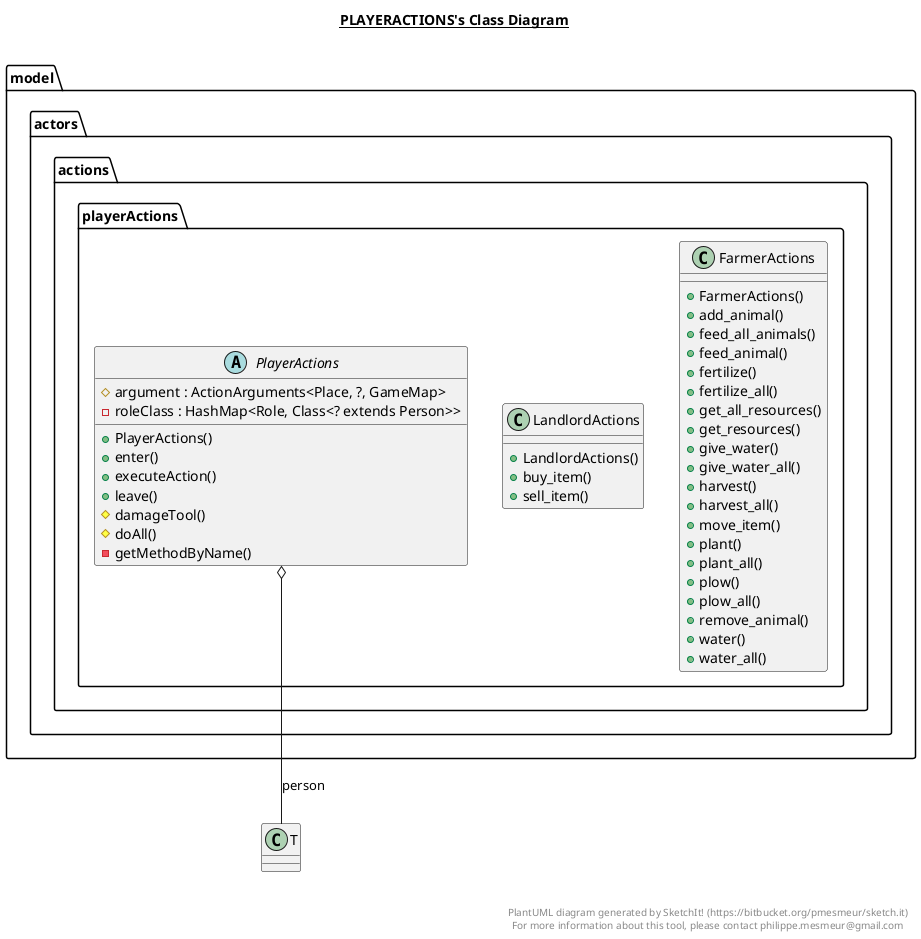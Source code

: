 @startuml

title __PLAYERACTIONS's Class Diagram__\n

  namespace model {
    namespace actors.actions {
      namespace playerActions {
        class model.actors.actions.playerActions.FarmerActions {
            + FarmerActions()
            + add_animal()
            + feed_all_animals()
            + feed_animal()
            + fertilize()
            + fertilize_all()
            + get_all_resources()
            + get_resources()
            + give_water()
            + give_water_all()
            + harvest()
            + harvest_all()
            + move_item()
            + plant()
            + plant_all()
            + plow()
            + plow_all()
            + remove_animal()
            + water()
            + water_all()
        }
      }
    }
  }
  

  namespace model {
    namespace actors.actions {
      namespace playerActions {
        class model.actors.actions.playerActions.LandlordActions {
            + LandlordActions()
            + buy_item()
            + sell_item()
        }
      }
    }
  }
  

  namespace model {
    namespace actors.actions {
      namespace playerActions {
        abstract class model.actors.actions.playerActions.PlayerActions {
            # argument : ActionArguments<Place, ?, GameMap>
            - roleClass : HashMap<Role, Class<? extends Person>>
            + PlayerActions()
            + enter()
            + executeAction()
            + leave()
            # damageTool()
            # doAll()
            - getMethodByName()
        }
      }
    }
  }
  

  model.actors.actions.playerActions.PlayerActions o-- T : person


right footer


PlantUML diagram generated by SketchIt! (https://bitbucket.org/pmesmeur/sketch.it)
For more information about this tool, please contact philippe.mesmeur@gmail.com
endfooter

@enduml
